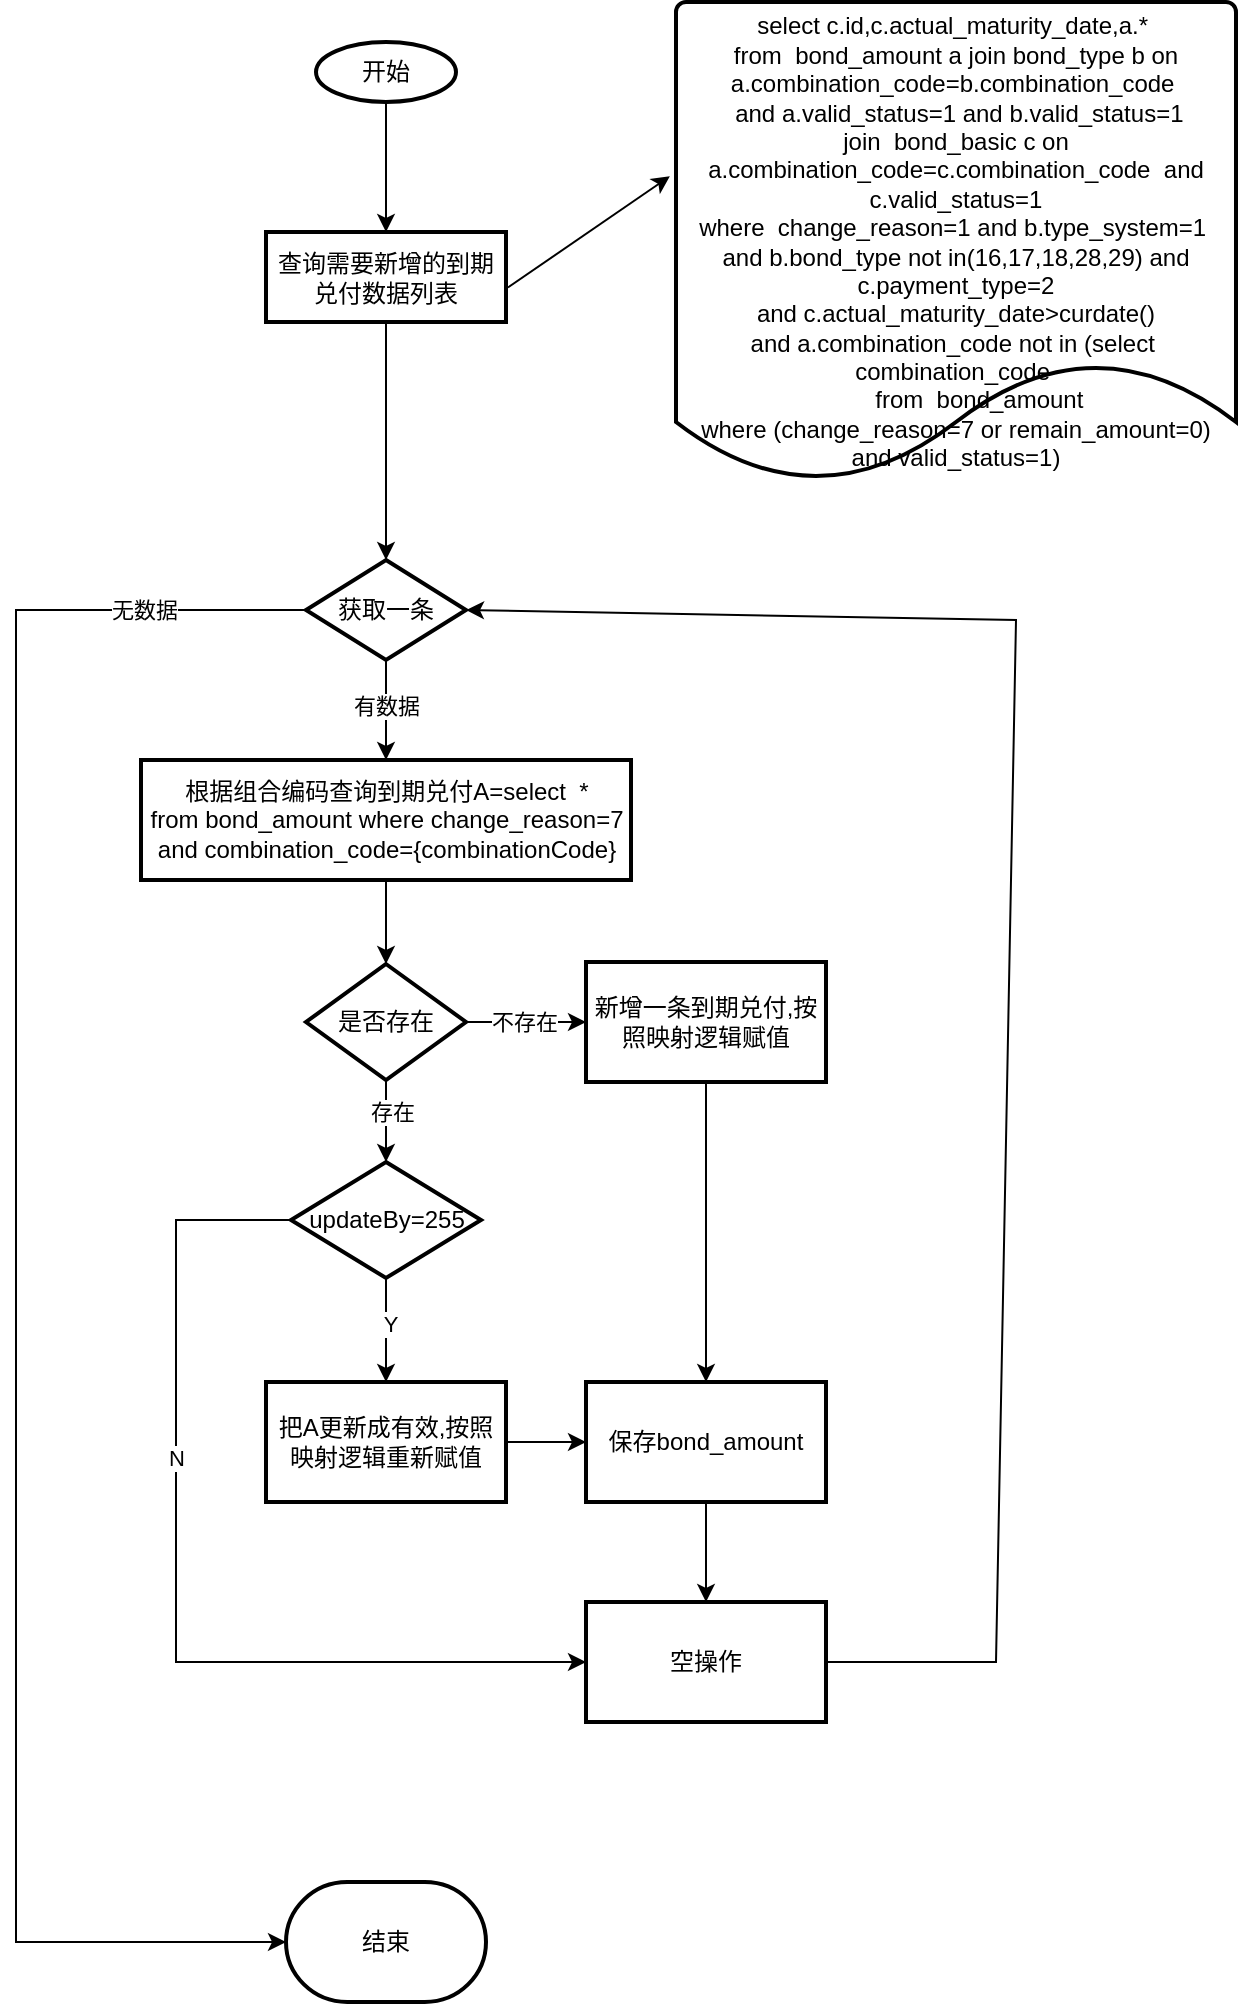 <mxfile version="26.2.9">
  <diagram name="第 1 页" id="eG_hrxlI-mul33pUPAH5">
    <mxGraphModel dx="1428" dy="785" grid="1" gridSize="10" guides="1" tooltips="1" connect="1" arrows="1" fold="1" page="1" pageScale="1" pageWidth="827" pageHeight="1169" math="0" shadow="0">
      <root>
        <mxCell id="0" />
        <mxCell id="1" parent="0" />
        <mxCell id="9TZe-ybHFqW52obptShA-2" value="" style="edgeStyle=orthogonalEdgeStyle;rounded=0;orthogonalLoop=1;jettySize=auto;html=1;" edge="1" parent="1" source="r31toBmwVH4hkpRqbANh-44" target="9TZe-ybHFqW52obptShA-1">
          <mxGeometry relative="1" as="geometry" />
        </mxCell>
        <mxCell id="r31toBmwVH4hkpRqbANh-44" value="开始" style="strokeWidth=2;html=1;shape=mxgraph.flowchart.start_1;whiteSpace=wrap;" parent="1" vertex="1">
          <mxGeometry x="290" y="40" width="70" height="30" as="geometry" />
        </mxCell>
        <mxCell id="9TZe-ybHFqW52obptShA-10" value="" style="edgeStyle=orthogonalEdgeStyle;rounded=0;orthogonalLoop=1;jettySize=auto;html=1;" edge="1" parent="1" source="9TZe-ybHFqW52obptShA-1" target="9TZe-ybHFqW52obptShA-9">
          <mxGeometry relative="1" as="geometry" />
        </mxCell>
        <mxCell id="9TZe-ybHFqW52obptShA-1" value="查询需要新增的到期兑付数据列表" style="whiteSpace=wrap;html=1;strokeWidth=2;" vertex="1" parent="1">
          <mxGeometry x="265" y="135" width="120" height="45" as="geometry" />
        </mxCell>
        <mxCell id="9TZe-ybHFqW52obptShA-3" value="&lt;div&gt;select c.id,c.actual_maturity_date,a.*&amp;nbsp;&lt;/div&gt;&lt;div&gt;from&amp;nbsp; bond_amount a join bond_type b on a.combination_code=b.combination_code&amp;nbsp;&lt;/div&gt;&lt;div&gt;&amp;nbsp;and a.valid_status=1 and b.valid_status=1&lt;/div&gt;&lt;div&gt;join&amp;nbsp; bond_basic c on a.combination_code=c.combination_code&amp;nbsp; and c.valid_status=1&lt;/div&gt;&lt;div&gt;where&amp;nbsp; change_reason=1 and b.type_system=1&amp;nbsp;&lt;/div&gt;&lt;div&gt;and b.bond_type not in(16,17,18,28,29) and c.payment_type=2&lt;/div&gt;&lt;div&gt;and c.actual_maturity_date&amp;gt;curdate()&lt;/div&gt;&lt;div&gt;and a.combination_code not in (select&amp;nbsp; combination_code&amp;nbsp;&lt;/div&gt;&lt;div&gt;&lt;span style=&quot;white-space: normal;&quot;&gt;&lt;span style=&quot;white-space:pre&quot;&gt;&#x9;&lt;/span&gt;from&amp;nbsp; bond_amount&amp;nbsp; &lt;br&gt;where (change_reason=7 or remain_amount=0) and valid_status=1)&lt;/span&gt;&lt;/div&gt;" style="strokeWidth=2;html=1;shape=mxgraph.flowchart.document2;whiteSpace=wrap;size=0.25;" vertex="1" parent="1">
          <mxGeometry x="470" y="20" width="280" height="240" as="geometry" />
        </mxCell>
        <mxCell id="9TZe-ybHFqW52obptShA-8" value="" style="endArrow=classic;html=1;rounded=0;exitX=1.008;exitY=0.617;exitDx=0;exitDy=0;exitPerimeter=0;entryX=-0.011;entryY=0.363;entryDx=0;entryDy=0;entryPerimeter=0;" edge="1" parent="1" source="9TZe-ybHFqW52obptShA-1" target="9TZe-ybHFqW52obptShA-3">
          <mxGeometry width="50" height="50" relative="1" as="geometry">
            <mxPoint x="390" y="290" as="sourcePoint" />
            <mxPoint x="440" y="240" as="targetPoint" />
          </mxGeometry>
        </mxCell>
        <mxCell id="9TZe-ybHFqW52obptShA-12" value="" style="edgeStyle=orthogonalEdgeStyle;rounded=0;orthogonalLoop=1;jettySize=auto;html=1;" edge="1" parent="1" source="9TZe-ybHFqW52obptShA-9" target="9TZe-ybHFqW52obptShA-11">
          <mxGeometry relative="1" as="geometry" />
        </mxCell>
        <mxCell id="9TZe-ybHFqW52obptShA-13" value="有数据" style="edgeLabel;html=1;align=center;verticalAlign=middle;resizable=0;points=[];" vertex="1" connectable="0" parent="9TZe-ybHFqW52obptShA-12">
          <mxGeometry x="-0.093" relative="1" as="geometry">
            <mxPoint as="offset" />
          </mxGeometry>
        </mxCell>
        <mxCell id="9TZe-ybHFqW52obptShA-29" value="" style="edgeStyle=orthogonalEdgeStyle;rounded=0;orthogonalLoop=1;jettySize=auto;html=1;entryX=0;entryY=0.5;entryDx=0;entryDy=0;entryPerimeter=0;exitX=0;exitY=0.5;exitDx=0;exitDy=0;" edge="1" parent="1" source="9TZe-ybHFqW52obptShA-9" target="9TZe-ybHFqW52obptShA-27">
          <mxGeometry relative="1" as="geometry">
            <mxPoint x="225" y="324" as="targetPoint" />
            <Array as="points">
              <mxPoint x="140" y="324" />
              <mxPoint x="140" y="990" />
            </Array>
          </mxGeometry>
        </mxCell>
        <mxCell id="9TZe-ybHFqW52obptShA-30" value="无数据" style="edgeLabel;html=1;align=center;verticalAlign=middle;resizable=0;points=[];" vertex="1" connectable="0" parent="9TZe-ybHFqW52obptShA-29">
          <mxGeometry x="-0.829" relative="1" as="geometry">
            <mxPoint as="offset" />
          </mxGeometry>
        </mxCell>
        <mxCell id="9TZe-ybHFqW52obptShA-9" value="获取一条" style="rhombus;whiteSpace=wrap;html=1;strokeWidth=2;" vertex="1" parent="1">
          <mxGeometry x="285" y="299" width="80" height="50" as="geometry" />
        </mxCell>
        <mxCell id="9TZe-ybHFqW52obptShA-15" value="" style="edgeStyle=orthogonalEdgeStyle;rounded=0;orthogonalLoop=1;jettySize=auto;html=1;" edge="1" parent="1" source="9TZe-ybHFqW52obptShA-11" target="9TZe-ybHFqW52obptShA-14">
          <mxGeometry relative="1" as="geometry" />
        </mxCell>
        <mxCell id="9TZe-ybHFqW52obptShA-11" value="&lt;div&gt;根据组合编码查询到期兑付A=select&amp;nbsp; *&lt;/div&gt;&lt;div&gt;from bond_amount where change_reason=7&lt;/div&gt;&lt;div&gt;and combination_code={combinationCode}&lt;/div&gt;" style="whiteSpace=wrap;html=1;strokeWidth=2;" vertex="1" parent="1">
          <mxGeometry x="202.5" y="399" width="245" height="60" as="geometry" />
        </mxCell>
        <mxCell id="9TZe-ybHFqW52obptShA-20" value="" style="edgeStyle=orthogonalEdgeStyle;rounded=0;orthogonalLoop=1;jettySize=auto;html=1;" edge="1" parent="1" source="9TZe-ybHFqW52obptShA-14" target="9TZe-ybHFqW52obptShA-19">
          <mxGeometry relative="1" as="geometry" />
        </mxCell>
        <mxCell id="9TZe-ybHFqW52obptShA-21" value="不存在" style="edgeLabel;html=1;align=center;verticalAlign=middle;resizable=0;points=[];" vertex="1" connectable="0" parent="9TZe-ybHFqW52obptShA-20">
          <mxGeometry x="-0.033" relative="1" as="geometry">
            <mxPoint as="offset" />
          </mxGeometry>
        </mxCell>
        <mxCell id="9TZe-ybHFqW52obptShA-32" value="" style="edgeStyle=orthogonalEdgeStyle;rounded=0;orthogonalLoop=1;jettySize=auto;html=1;" edge="1" parent="1" source="9TZe-ybHFqW52obptShA-14" target="9TZe-ybHFqW52obptShA-31">
          <mxGeometry relative="1" as="geometry" />
        </mxCell>
        <mxCell id="9TZe-ybHFqW52obptShA-33" value="存在" style="edgeLabel;html=1;align=center;verticalAlign=middle;resizable=0;points=[];" vertex="1" connectable="0" parent="9TZe-ybHFqW52obptShA-32">
          <mxGeometry x="-0.255" y="3" relative="1" as="geometry">
            <mxPoint as="offset" />
          </mxGeometry>
        </mxCell>
        <mxCell id="9TZe-ybHFqW52obptShA-14" value="是否存在" style="rhombus;whiteSpace=wrap;html=1;strokeWidth=2;" vertex="1" parent="1">
          <mxGeometry x="285" y="501" width="80" height="58" as="geometry" />
        </mxCell>
        <mxCell id="9TZe-ybHFqW52obptShA-23" value="" style="edgeStyle=orthogonalEdgeStyle;rounded=0;orthogonalLoop=1;jettySize=auto;html=1;" edge="1" parent="1" source="9TZe-ybHFqW52obptShA-16" target="9TZe-ybHFqW52obptShA-22">
          <mxGeometry relative="1" as="geometry" />
        </mxCell>
        <mxCell id="9TZe-ybHFqW52obptShA-16" value="把A更新成有效,按照映射逻辑重新赋值" style="whiteSpace=wrap;html=1;strokeWidth=2;" vertex="1" parent="1">
          <mxGeometry x="265" y="710" width="120" height="60" as="geometry" />
        </mxCell>
        <mxCell id="9TZe-ybHFqW52obptShA-24" value="" style="edgeStyle=orthogonalEdgeStyle;rounded=0;orthogonalLoop=1;jettySize=auto;html=1;" edge="1" parent="1" source="9TZe-ybHFqW52obptShA-19" target="9TZe-ybHFqW52obptShA-22">
          <mxGeometry relative="1" as="geometry" />
        </mxCell>
        <mxCell id="9TZe-ybHFqW52obptShA-19" value="新增一条到期兑付,按照映射逻辑赋值" style="whiteSpace=wrap;html=1;strokeWidth=2;" vertex="1" parent="1">
          <mxGeometry x="425" y="500" width="120" height="60" as="geometry" />
        </mxCell>
        <mxCell id="9TZe-ybHFqW52obptShA-37" value="" style="edgeStyle=orthogonalEdgeStyle;rounded=0;orthogonalLoop=1;jettySize=auto;html=1;" edge="1" parent="1" source="9TZe-ybHFqW52obptShA-22" target="9TZe-ybHFqW52obptShA-36">
          <mxGeometry relative="1" as="geometry" />
        </mxCell>
        <mxCell id="9TZe-ybHFqW52obptShA-22" value="保存bond_amount" style="whiteSpace=wrap;html=1;strokeWidth=2;" vertex="1" parent="1">
          <mxGeometry x="425" y="710" width="120" height="60" as="geometry" />
        </mxCell>
        <mxCell id="9TZe-ybHFqW52obptShA-26" value="" style="endArrow=classic;html=1;rounded=0;entryX=1;entryY=0.5;entryDx=0;entryDy=0;exitX=1;exitY=0.5;exitDx=0;exitDy=0;" edge="1" parent="1" source="9TZe-ybHFqW52obptShA-36" target="9TZe-ybHFqW52obptShA-9">
          <mxGeometry width="50" height="50" relative="1" as="geometry">
            <mxPoint x="545" y="639" as="sourcePoint" />
            <mxPoint x="630" y="619" as="targetPoint" />
            <Array as="points">
              <mxPoint x="630" y="850" />
              <mxPoint x="640" y="329" />
            </Array>
          </mxGeometry>
        </mxCell>
        <mxCell id="9TZe-ybHFqW52obptShA-27" value="结束" style="strokeWidth=2;html=1;shape=mxgraph.flowchart.terminator;whiteSpace=wrap;" vertex="1" parent="1">
          <mxGeometry x="275" y="960" width="100" height="60" as="geometry" />
        </mxCell>
        <mxCell id="9TZe-ybHFqW52obptShA-34" value="" style="edgeStyle=orthogonalEdgeStyle;rounded=0;orthogonalLoop=1;jettySize=auto;html=1;" edge="1" parent="1" source="9TZe-ybHFqW52obptShA-31" target="9TZe-ybHFqW52obptShA-16">
          <mxGeometry relative="1" as="geometry" />
        </mxCell>
        <mxCell id="9TZe-ybHFqW52obptShA-35" value="Y" style="edgeLabel;html=1;align=center;verticalAlign=middle;resizable=0;points=[];" vertex="1" connectable="0" parent="9TZe-ybHFqW52obptShA-34">
          <mxGeometry x="-0.115" y="2" relative="1" as="geometry">
            <mxPoint as="offset" />
          </mxGeometry>
        </mxCell>
        <mxCell id="9TZe-ybHFqW52obptShA-39" value="" style="edgeStyle=orthogonalEdgeStyle;rounded=0;orthogonalLoop=1;jettySize=auto;html=1;entryX=0;entryY=0.5;entryDx=0;entryDy=0;exitX=0;exitY=0.5;exitDx=0;exitDy=0;" edge="1" parent="1" source="9TZe-ybHFqW52obptShA-31" target="9TZe-ybHFqW52obptShA-36">
          <mxGeometry relative="1" as="geometry">
            <mxPoint x="210" y="629" as="targetPoint" />
            <Array as="points">
              <mxPoint x="220" y="629" />
              <mxPoint x="220" y="850" />
            </Array>
          </mxGeometry>
        </mxCell>
        <mxCell id="9TZe-ybHFqW52obptShA-40" value="N" style="edgeLabel;html=1;align=center;verticalAlign=middle;resizable=0;points=[];" vertex="1" connectable="0" parent="9TZe-ybHFqW52obptShA-39">
          <mxGeometry x="-0.27" relative="1" as="geometry">
            <mxPoint as="offset" />
          </mxGeometry>
        </mxCell>
        <mxCell id="9TZe-ybHFqW52obptShA-31" value="updateBy=255" style="rhombus;whiteSpace=wrap;html=1;strokeWidth=2;" vertex="1" parent="1">
          <mxGeometry x="277.5" y="600" width="95" height="58" as="geometry" />
        </mxCell>
        <mxCell id="9TZe-ybHFqW52obptShA-36" value="空操作" style="whiteSpace=wrap;html=1;strokeWidth=2;" vertex="1" parent="1">
          <mxGeometry x="425" y="820" width="120" height="60" as="geometry" />
        </mxCell>
      </root>
    </mxGraphModel>
  </diagram>
</mxfile>
